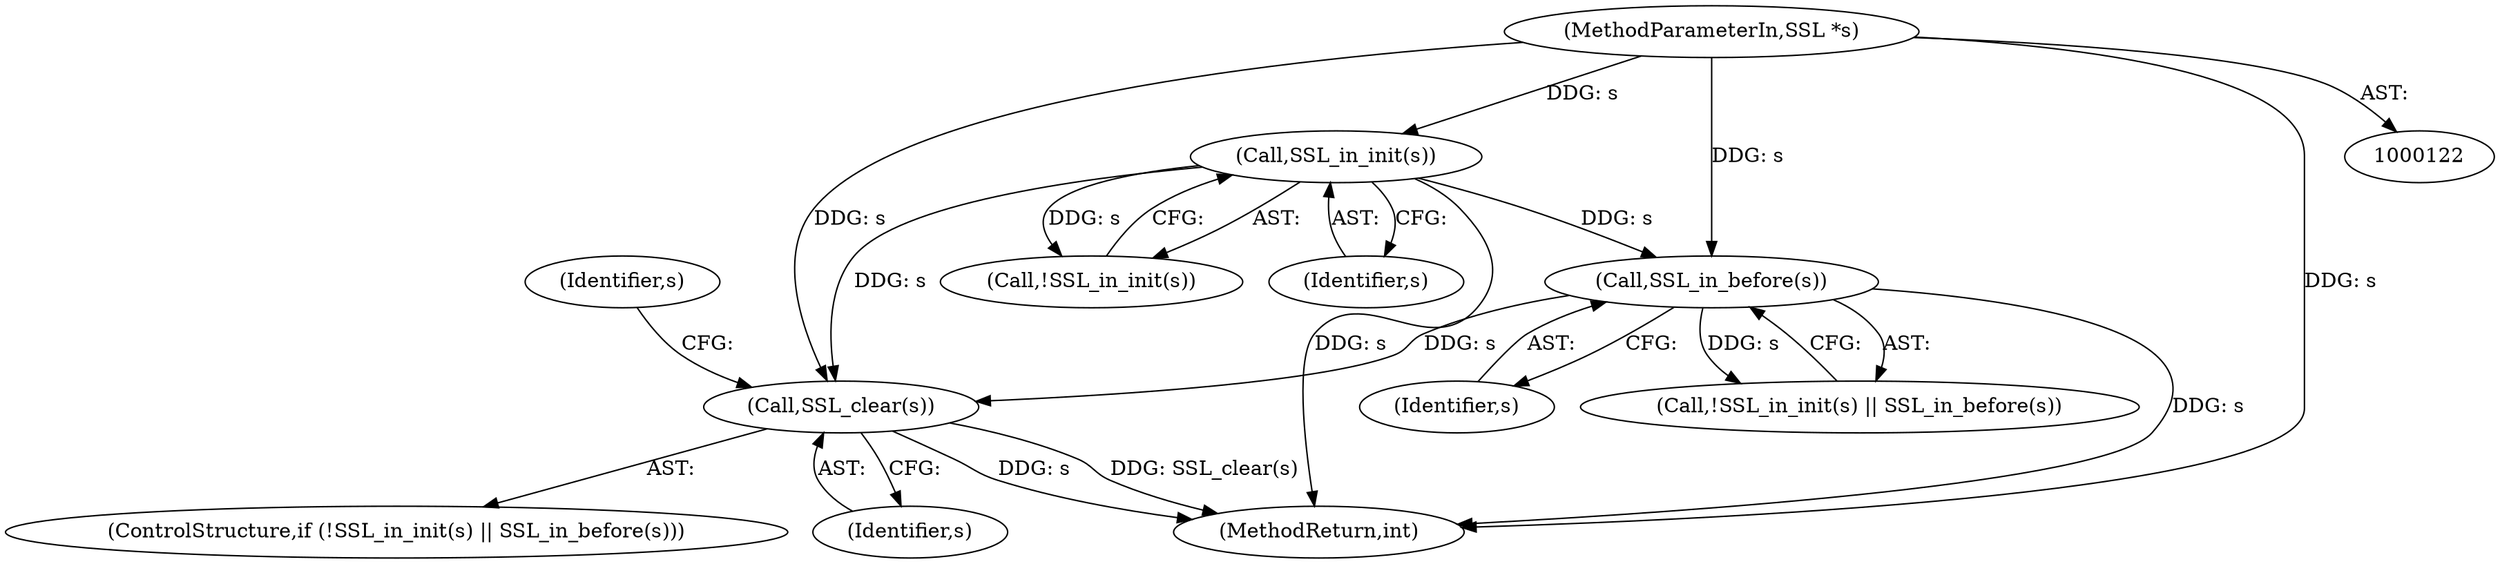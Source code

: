 digraph "0_openssl_bc8923b1ec9c467755cd86f7848c50ee8812e441@pointer" {
"1000197" [label="(Call,SSL_clear(s))"];
"1000193" [label="(Call,SSL_in_init(s))"];
"1000123" [label="(MethodParameterIn,SSL *s)"];
"1000195" [label="(Call,SSL_in_before(s))"];
"1000191" [label="(Call,!SSL_in_init(s) || SSL_in_before(s))"];
"1000197" [label="(Call,SSL_clear(s))"];
"1000195" [label="(Call,SSL_in_before(s))"];
"1000194" [label="(Identifier,s)"];
"1000193" [label="(Call,SSL_in_init(s))"];
"1000192" [label="(Call,!SSL_in_init(s))"];
"1000196" [label="(Identifier,s)"];
"1000213" [label="(MethodReturn,int)"];
"1000201" [label="(Identifier,s)"];
"1000123" [label="(MethodParameterIn,SSL *s)"];
"1000190" [label="(ControlStructure,if (!SSL_in_init(s) || SSL_in_before(s)))"];
"1000198" [label="(Identifier,s)"];
"1000197" -> "1000190"  [label="AST: "];
"1000197" -> "1000198"  [label="CFG: "];
"1000198" -> "1000197"  [label="AST: "];
"1000201" -> "1000197"  [label="CFG: "];
"1000197" -> "1000213"  [label="DDG: SSL_clear(s)"];
"1000197" -> "1000213"  [label="DDG: s"];
"1000193" -> "1000197"  [label="DDG: s"];
"1000195" -> "1000197"  [label="DDG: s"];
"1000123" -> "1000197"  [label="DDG: s"];
"1000193" -> "1000192"  [label="AST: "];
"1000193" -> "1000194"  [label="CFG: "];
"1000194" -> "1000193"  [label="AST: "];
"1000192" -> "1000193"  [label="CFG: "];
"1000193" -> "1000213"  [label="DDG: s"];
"1000193" -> "1000192"  [label="DDG: s"];
"1000123" -> "1000193"  [label="DDG: s"];
"1000193" -> "1000195"  [label="DDG: s"];
"1000123" -> "1000122"  [label="AST: "];
"1000123" -> "1000213"  [label="DDG: s"];
"1000123" -> "1000195"  [label="DDG: s"];
"1000195" -> "1000191"  [label="AST: "];
"1000195" -> "1000196"  [label="CFG: "];
"1000196" -> "1000195"  [label="AST: "];
"1000191" -> "1000195"  [label="CFG: "];
"1000195" -> "1000213"  [label="DDG: s"];
"1000195" -> "1000191"  [label="DDG: s"];
}

